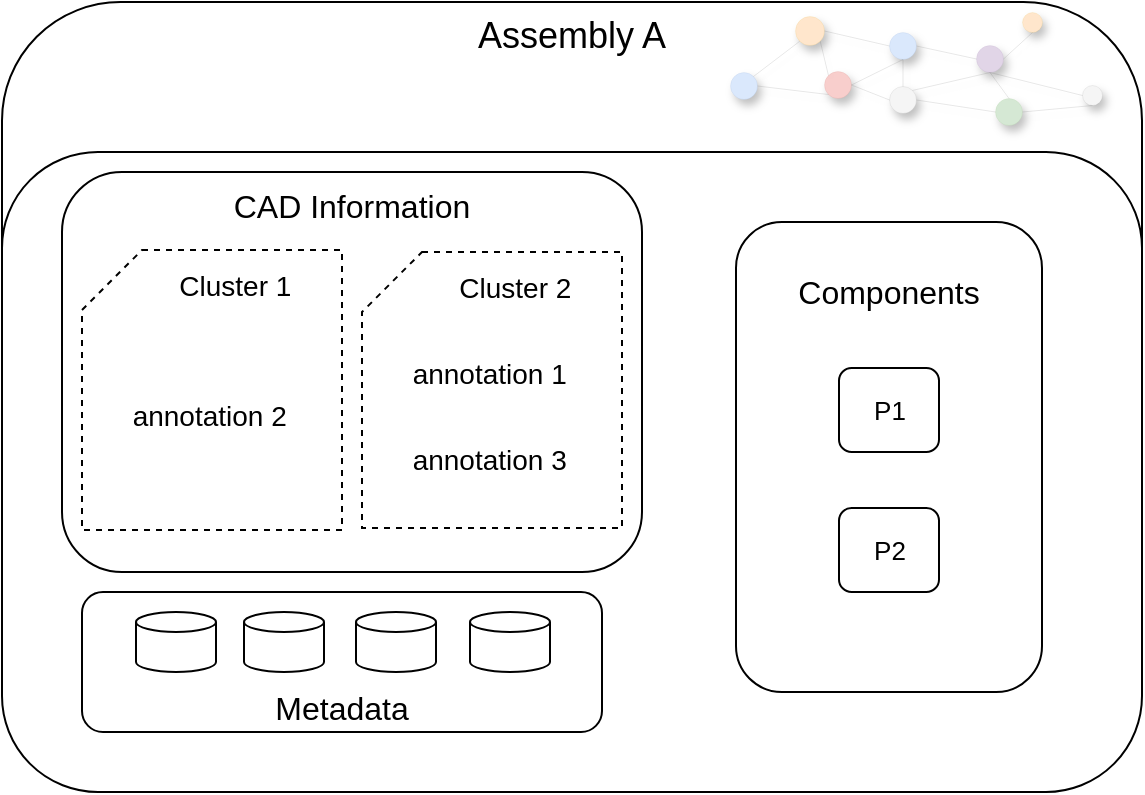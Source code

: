 <mxfile version="14.8.0" type="github">
  <diagram id="kZA55Ri5l6qM_A8G7Y4E" name="Page-1">
    <mxGraphModel dx="616" dy="815" grid="1" gridSize="10" guides="1" tooltips="1" connect="1" arrows="1" fold="1" page="1" pageScale="1" pageWidth="827" pageHeight="1169" math="0" shadow="0">
      <root>
        <mxCell id="0" />
        <mxCell id="1" parent="0" />
        <mxCell id="lDiaifbI5lFIjhtOzj-N-2" value="Assembly A" style="rounded=1;whiteSpace=wrap;html=1;fontSize=18;verticalAlign=top;" vertex="1" parent="1">
          <mxGeometry x="50" y="165" width="570" height="395" as="geometry" />
        </mxCell>
        <mxCell id="lDiaifbI5lFIjhtOzj-N-3" value="" style="ellipse;whiteSpace=wrap;html=1;aspect=fixed;verticalAlign=middle;fillColor=#dae8fc;strokeColor=#6c8ebf;spacing=1;strokeWidth=0;shadow=1;" vertex="1" parent="1">
          <mxGeometry x="414" y="200" width="13.5" height="13.5" as="geometry" />
        </mxCell>
        <mxCell id="lDiaifbI5lFIjhtOzj-N-4" value="" style="ellipse;whiteSpace=wrap;html=1;aspect=fixed;verticalAlign=middle;fillColor=#ffe6cc;strokeColor=#d79b00;spacing=1;strokeWidth=0;shadow=1;" vertex="1" parent="1">
          <mxGeometry x="446.5" y="172" width="14.5" height="14.5" as="geometry" />
        </mxCell>
        <mxCell id="lDiaifbI5lFIjhtOzj-N-5" value="" style="ellipse;whiteSpace=wrap;html=1;aspect=fixed;verticalAlign=middle;fillColor=#ffe6cc;strokeColor=#d79b00;spacing=1;strokeWidth=0;shadow=1;" vertex="1" parent="1">
          <mxGeometry x="560" y="170" width="10" height="10" as="geometry" />
        </mxCell>
        <mxCell id="lDiaifbI5lFIjhtOzj-N-6" value="" style="ellipse;whiteSpace=wrap;html=1;aspect=fixed;verticalAlign=middle;fillColor=#f5f5f5;strokeColor=#666666;fontColor=#333333;spacing=1;strokeWidth=0;shadow=1;" vertex="1" parent="1">
          <mxGeometry x="590" y="206.5" width="10" height="10" as="geometry" />
        </mxCell>
        <mxCell id="lDiaifbI5lFIjhtOzj-N-7" value="" style="ellipse;whiteSpace=wrap;html=1;aspect=fixed;verticalAlign=middle;fillColor=#d5e8d4;strokeColor=#82b366;spacing=1;strokeWidth=0;shadow=1;" vertex="1" parent="1">
          <mxGeometry x="546.5" y="213" width="13.5" height="13.5" as="geometry" />
        </mxCell>
        <mxCell id="lDiaifbI5lFIjhtOzj-N-8" value="" style="ellipse;whiteSpace=wrap;html=1;aspect=fixed;verticalAlign=middle;fillColor=#f5f5f5;strokeColor=#666666;fontColor=#333333;spacing=1;strokeWidth=0;shadow=1;" vertex="1" parent="1">
          <mxGeometry x="493.5" y="207" width="13.5" height="13.5" as="geometry" />
        </mxCell>
        <mxCell id="lDiaifbI5lFIjhtOzj-N-9" value="" style="ellipse;whiteSpace=wrap;html=1;aspect=fixed;verticalAlign=middle;fillColor=#dae8fc;strokeColor=#6c8ebf;spacing=1;strokeWidth=0;shadow=1;" vertex="1" parent="1">
          <mxGeometry x="493.5" y="180" width="13.5" height="13.5" as="geometry" />
        </mxCell>
        <mxCell id="lDiaifbI5lFIjhtOzj-N-10" value="" style="ellipse;whiteSpace=wrap;html=1;aspect=fixed;verticalAlign=middle;fillColor=#f8cecc;strokeColor=#b85450;spacing=1;strokeWidth=0;shadow=1;" vertex="1" parent="1">
          <mxGeometry x="461" y="199.5" width="13.5" height="13.5" as="geometry" />
        </mxCell>
        <mxCell id="lDiaifbI5lFIjhtOzj-N-11" value="" style="ellipse;whiteSpace=wrap;html=1;aspect=fixed;verticalAlign=middle;fillColor=#e1d5e7;strokeColor=#9673a6;spacing=1;strokeWidth=0;shadow=1;" vertex="1" parent="1">
          <mxGeometry x="537" y="186.5" width="13.5" height="13.5" as="geometry" />
        </mxCell>
        <mxCell id="lDiaifbI5lFIjhtOzj-N-12" value="" style="endArrow=none;html=1;exitX=1;exitY=0.5;exitDx=0;exitDy=0;entryX=0;entryY=0.5;entryDx=0;entryDy=0;spacing=1;strokeWidth=0;shadow=1;" edge="1" parent="1" source="lDiaifbI5lFIjhtOzj-N-4" target="lDiaifbI5lFIjhtOzj-N-9">
          <mxGeometry width="50" height="50" relative="1" as="geometry">
            <mxPoint x="433" y="223.5" as="sourcePoint" />
            <mxPoint x="483" y="173.5" as="targetPoint" />
          </mxGeometry>
        </mxCell>
        <mxCell id="lDiaifbI5lFIjhtOzj-N-13" value="" style="endArrow=none;html=1;exitX=1;exitY=0.5;exitDx=0;exitDy=0;entryX=0;entryY=1;entryDx=0;entryDy=0;spacing=1;strokeWidth=0;shadow=1;" edge="1" parent="1" source="lDiaifbI5lFIjhtOzj-N-3" target="lDiaifbI5lFIjhtOzj-N-10">
          <mxGeometry width="50" height="50" relative="1" as="geometry">
            <mxPoint x="290" y="234" as="sourcePoint" />
            <mxPoint x="450" y="200" as="targetPoint" />
          </mxGeometry>
        </mxCell>
        <mxCell id="lDiaifbI5lFIjhtOzj-N-14" value="" style="endArrow=none;html=1;exitX=1;exitY=0;exitDx=0;exitDy=0;entryX=0;entryY=1;entryDx=0;entryDy=0;spacing=1;strokeWidth=0;shadow=1;" edge="1" parent="1" source="lDiaifbI5lFIjhtOzj-N-3" target="lDiaifbI5lFIjhtOzj-N-4">
          <mxGeometry width="50" height="50" relative="1" as="geometry">
            <mxPoint x="433" y="223.5" as="sourcePoint" />
            <mxPoint x="483" y="173.5" as="targetPoint" />
          </mxGeometry>
        </mxCell>
        <mxCell id="lDiaifbI5lFIjhtOzj-N-15" value="" style="endArrow=none;html=1;exitX=1;exitY=1;exitDx=0;exitDy=0;entryX=0;entryY=0;entryDx=0;entryDy=0;spacing=1;strokeWidth=0;shadow=1;" edge="1" parent="1" source="lDiaifbI5lFIjhtOzj-N-4" target="lDiaifbI5lFIjhtOzj-N-10">
          <mxGeometry width="50" height="50" relative="1" as="geometry">
            <mxPoint x="433" y="223.5" as="sourcePoint" />
            <mxPoint x="483" y="173.5" as="targetPoint" />
          </mxGeometry>
        </mxCell>
        <mxCell id="lDiaifbI5lFIjhtOzj-N-16" value="" style="endArrow=none;html=1;entryX=0.5;entryY=1;entryDx=0;entryDy=0;exitX=1;exitY=0.5;exitDx=0;exitDy=0;spacing=1;strokeWidth=0;shadow=1;" edge="1" parent="1" source="lDiaifbI5lFIjhtOzj-N-10" target="lDiaifbI5lFIjhtOzj-N-9">
          <mxGeometry width="50" height="50" relative="1" as="geometry">
            <mxPoint x="420" y="220" as="sourcePoint" />
            <mxPoint x="423" y="203.5" as="targetPoint" />
          </mxGeometry>
        </mxCell>
        <mxCell id="lDiaifbI5lFIjhtOzj-N-17" value="" style="endArrow=none;html=1;exitX=0.5;exitY=1;exitDx=0;exitDy=0;entryX=0.5;entryY=0;entryDx=0;entryDy=0;spacing=1;strokeWidth=0;shadow=1;" edge="1" parent="1" source="lDiaifbI5lFIjhtOzj-N-9" target="lDiaifbI5lFIjhtOzj-N-8">
          <mxGeometry width="50" height="50" relative="1" as="geometry">
            <mxPoint x="433" y="223.5" as="sourcePoint" />
            <mxPoint x="483" y="173.5" as="targetPoint" />
          </mxGeometry>
        </mxCell>
        <mxCell id="lDiaifbI5lFIjhtOzj-N-18" value="" style="endArrow=none;html=1;exitX=1;exitY=0.5;exitDx=0;exitDy=0;entryX=0;entryY=0.5;entryDx=0;entryDy=0;spacing=1;strokeWidth=0;shadow=1;" edge="1" parent="1" source="lDiaifbI5lFIjhtOzj-N-10" target="lDiaifbI5lFIjhtOzj-N-8">
          <mxGeometry width="50" height="50" relative="1" as="geometry">
            <mxPoint x="433" y="223.5" as="sourcePoint" />
            <mxPoint x="483" y="173.5" as="targetPoint" />
          </mxGeometry>
        </mxCell>
        <mxCell id="lDiaifbI5lFIjhtOzj-N-19" value="" style="endArrow=none;html=1;exitX=1;exitY=0.5;exitDx=0;exitDy=0;entryX=0;entryY=0.5;entryDx=0;entryDy=0;spacing=1;strokeWidth=0;shadow=1;" edge="1" parent="1" source="lDiaifbI5lFIjhtOzj-N-9" target="lDiaifbI5lFIjhtOzj-N-11">
          <mxGeometry width="50" height="50" relative="1" as="geometry">
            <mxPoint x="433" y="223.5" as="sourcePoint" />
            <mxPoint x="483" y="173.5" as="targetPoint" />
          </mxGeometry>
        </mxCell>
        <mxCell id="lDiaifbI5lFIjhtOzj-N-20" value="" style="endArrow=none;html=1;exitX=1;exitY=0;exitDx=0;exitDy=0;entryX=0.5;entryY=1;entryDx=0;entryDy=0;spacing=1;strokeWidth=0;shadow=1;" edge="1" parent="1" source="lDiaifbI5lFIjhtOzj-N-8" target="lDiaifbI5lFIjhtOzj-N-11">
          <mxGeometry width="50" height="50" relative="1" as="geometry">
            <mxPoint x="433" y="223.5" as="sourcePoint" />
            <mxPoint x="483" y="173.5" as="targetPoint" />
          </mxGeometry>
        </mxCell>
        <mxCell id="lDiaifbI5lFIjhtOzj-N-21" value="" style="endArrow=none;html=1;entryX=0;entryY=0.5;entryDx=0;entryDy=0;exitX=0.5;exitY=1;exitDx=0;exitDy=0;spacing=1;strokeWidth=0;shadow=1;" edge="1" parent="1" source="lDiaifbI5lFIjhtOzj-N-11" target="lDiaifbI5lFIjhtOzj-N-6">
          <mxGeometry width="50" height="50" relative="1" as="geometry">
            <mxPoint x="433" y="223.5" as="sourcePoint" />
            <mxPoint x="483" y="173.5" as="targetPoint" />
          </mxGeometry>
        </mxCell>
        <mxCell id="lDiaifbI5lFIjhtOzj-N-22" value="" style="endArrow=none;html=1;entryX=0;entryY=0.5;entryDx=0;entryDy=0;exitX=1;exitY=0.5;exitDx=0;exitDy=0;spacing=1;strokeWidth=0;shadow=1;" edge="1" parent="1" source="lDiaifbI5lFIjhtOzj-N-8" target="lDiaifbI5lFIjhtOzj-N-7">
          <mxGeometry width="50" height="50" relative="1" as="geometry">
            <mxPoint x="433" y="223.5" as="sourcePoint" />
            <mxPoint x="483" y="173.5" as="targetPoint" />
          </mxGeometry>
        </mxCell>
        <mxCell id="lDiaifbI5lFIjhtOzj-N-23" value="" style="endArrow=none;html=1;entryX=0.5;entryY=1;entryDx=0;entryDy=0;exitX=1;exitY=0.5;exitDx=0;exitDy=0;spacing=1;strokeWidth=0;shadow=1;" edge="1" parent="1" source="lDiaifbI5lFIjhtOzj-N-7" target="lDiaifbI5lFIjhtOzj-N-6">
          <mxGeometry width="50" height="50" relative="1" as="geometry">
            <mxPoint x="433" y="223.5" as="sourcePoint" />
            <mxPoint x="483" y="173.5" as="targetPoint" />
          </mxGeometry>
        </mxCell>
        <mxCell id="lDiaifbI5lFIjhtOzj-N-24" value="" style="endArrow=none;html=1;exitX=0.5;exitY=0;exitDx=0;exitDy=0;entryX=0.5;entryY=1;entryDx=0;entryDy=0;spacing=1;strokeWidth=0;shadow=1;" edge="1" parent="1" source="lDiaifbI5lFIjhtOzj-N-7" target="lDiaifbI5lFIjhtOzj-N-11">
          <mxGeometry width="50" height="50" relative="1" as="geometry">
            <mxPoint x="433" y="223.5" as="sourcePoint" />
            <mxPoint x="503" y="193.5" as="targetPoint" />
          </mxGeometry>
        </mxCell>
        <mxCell id="lDiaifbI5lFIjhtOzj-N-25" value="" style="endArrow=none;html=1;entryX=0.5;entryY=1;entryDx=0;entryDy=0;exitX=1;exitY=0.5;exitDx=0;exitDy=0;spacing=1;strokeWidth=0;shadow=1;" edge="1" parent="1" source="lDiaifbI5lFIjhtOzj-N-11" target="lDiaifbI5lFIjhtOzj-N-5">
          <mxGeometry width="50" height="50" relative="1" as="geometry">
            <mxPoint x="433" y="223.5" as="sourcePoint" />
            <mxPoint x="483" y="173.5" as="targetPoint" />
          </mxGeometry>
        </mxCell>
        <mxCell id="lDiaifbI5lFIjhtOzj-N-33" value="" style="rounded=1;whiteSpace=wrap;html=1;shadow=0;fontSize=18;strokeWidth=1;verticalAlign=top;" vertex="1" parent="1">
          <mxGeometry x="50" y="240" width="570" height="320" as="geometry" />
        </mxCell>
        <mxCell id="lDiaifbI5lFIjhtOzj-N-34" value="&lt;font style=&quot;font-size: 16px&quot;&gt;CAD Information&lt;/font&gt;" style="rounded=1;whiteSpace=wrap;html=1;shadow=0;fontSize=18;strokeWidth=1;verticalAlign=top;" vertex="1" parent="1">
          <mxGeometry x="80" y="250" width="290" height="200" as="geometry" />
        </mxCell>
        <mxCell id="lDiaifbI5lFIjhtOzj-N-35" value="&lt;font&gt;&lt;span style=&quot;font-size: 14px&quot;&gt;&amp;nbsp; &amp;nbsp; &amp;nbsp; Cluster 2&lt;/span&gt;&lt;br&gt;&lt;br&gt;&lt;div style=&quot;text-align: left&quot;&gt;&lt;span style=&quot;font-size: 14px&quot;&gt;annotation 1&lt;/span&gt;&lt;/div&gt;&lt;div style=&quot;text-align: left&quot;&gt;&lt;span style=&quot;font-size: 14px&quot;&gt;&lt;br&gt;&lt;/span&gt;&lt;/div&gt;&lt;div style=&quot;text-align: left&quot;&gt;&lt;span style=&quot;font-size: 14px&quot;&gt;annotation 3&lt;/span&gt;&lt;/div&gt;&lt;/font&gt;" style="shape=card;whiteSpace=wrap;html=1;shadow=0;fontSize=18;strokeWidth=1;verticalAlign=top;dashed=1;" vertex="1" parent="1">
          <mxGeometry x="230" y="290" width="130" height="138" as="geometry" />
        </mxCell>
        <mxCell id="lDiaifbI5lFIjhtOzj-N-36" value="&lt;span style=&quot;font-size: 14px&quot;&gt;&amp;nbsp; &amp;nbsp; &amp;nbsp; Cluster 1&lt;br&gt;&lt;br&gt;&lt;br&gt;&lt;/span&gt;&lt;div style=&quot;text-align: left&quot;&gt;&lt;span style=&quot;font-size: 14px&quot;&gt;annotation 2&lt;/span&gt;&lt;/div&gt;&lt;div&gt;&lt;span style=&quot;font-size: 14px&quot;&gt;&lt;br&gt;&lt;/span&gt;&lt;/div&gt;" style="shape=card;whiteSpace=wrap;html=1;shadow=0;dashed=1;fontSize=18;strokeWidth=1;verticalAlign=top;" vertex="1" parent="1">
          <mxGeometry x="90" y="289" width="130" height="140" as="geometry" />
        </mxCell>
        <mxCell id="lDiaifbI5lFIjhtOzj-N-37" value="Metadata" style="rounded=1;whiteSpace=wrap;html=1;shadow=0;fontSize=16;strokeWidth=1;verticalAlign=bottom;" vertex="1" parent="1">
          <mxGeometry x="90" y="460" width="260" height="70" as="geometry" />
        </mxCell>
        <mxCell id="lDiaifbI5lFIjhtOzj-N-38" value="" style="strokeWidth=1;html=1;shape=mxgraph.flowchart.database;whiteSpace=wrap;shadow=0;fontSize=18;verticalAlign=top;" vertex="1" parent="1">
          <mxGeometry x="117" y="470" width="40" height="30" as="geometry" />
        </mxCell>
        <mxCell id="lDiaifbI5lFIjhtOzj-N-39" value="" style="strokeWidth=1;html=1;shape=mxgraph.flowchart.database;whiteSpace=wrap;shadow=0;fontSize=18;verticalAlign=top;" vertex="1" parent="1">
          <mxGeometry x="171" y="470" width="40" height="30" as="geometry" />
        </mxCell>
        <mxCell id="lDiaifbI5lFIjhtOzj-N-40" value="" style="strokeWidth=1;html=1;shape=mxgraph.flowchart.database;whiteSpace=wrap;shadow=0;fontSize=18;verticalAlign=top;" vertex="1" parent="1">
          <mxGeometry x="227" y="470" width="40" height="30" as="geometry" />
        </mxCell>
        <mxCell id="lDiaifbI5lFIjhtOzj-N-41" value="" style="strokeWidth=1;html=1;shape=mxgraph.flowchart.database;whiteSpace=wrap;shadow=0;fontSize=18;verticalAlign=top;" vertex="1" parent="1">
          <mxGeometry x="284" y="470" width="40" height="30" as="geometry" />
        </mxCell>
        <mxCell id="lDiaifbI5lFIjhtOzj-N-42" value="&lt;br&gt;Components" style="rounded=1;whiteSpace=wrap;html=1;shadow=0;fontSize=16;strokeWidth=1;verticalAlign=top;" vertex="1" parent="1">
          <mxGeometry x="417" y="275" width="153" height="235" as="geometry" />
        </mxCell>
        <mxCell id="lDiaifbI5lFIjhtOzj-N-43" value="P1" style="rounded=1;whiteSpace=wrap;html=1;shadow=0;fontSize=13;strokeWidth=1;verticalAlign=middle;" vertex="1" parent="1">
          <mxGeometry x="468.5" y="348" width="50" height="42" as="geometry" />
        </mxCell>
        <mxCell id="lDiaifbI5lFIjhtOzj-N-44" value="P2" style="rounded=1;whiteSpace=wrap;html=1;shadow=0;fontSize=13;strokeWidth=1;verticalAlign=middle;" vertex="1" parent="1">
          <mxGeometry x="468.5" y="418" width="50" height="42" as="geometry" />
        </mxCell>
      </root>
    </mxGraphModel>
  </diagram>
</mxfile>
